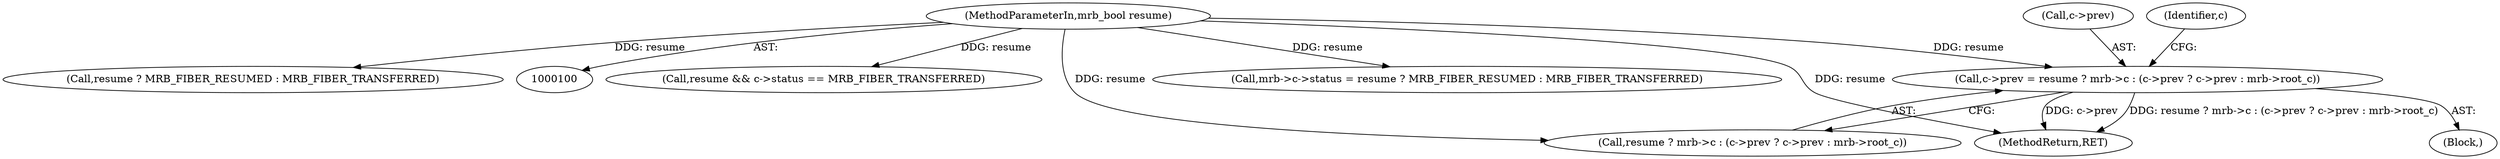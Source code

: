 digraph "0_mruby_778500563a9f7ceba996937dc886bd8cde29b42b@pointer" {
"1000175" [label="(Call,c->prev = resume ? mrb->c : (c->prev ? c->prev : mrb->root_c))"];
"1000105" [label="(MethodParameterIn,mrb_bool resume)"];
"1000197" [label="(Identifier,c)"];
"1000125" [label="(Call,resume && c->status == MRB_FIBER_TRANSFERRED)"];
"1000176" [label="(Call,c->prev)"];
"1000316" [label="(MethodReturn,RET)"];
"1000165" [label="(Call,mrb->c->status = resume ? MRB_FIBER_RESUMED : MRB_FIBER_TRANSFERRED)"];
"1000179" [label="(Call,resume ? mrb->c : (c->prev ? c->prev : mrb->root_c))"];
"1000105" [label="(MethodParameterIn,mrb_bool resume)"];
"1000171" [label="(Call,resume ? MRB_FIBER_RESUMED : MRB_FIBER_TRANSFERRED)"];
"1000175" [label="(Call,c->prev = resume ? mrb->c : (c->prev ? c->prev : mrb->root_c))"];
"1000107" [label="(Block,)"];
"1000175" -> "1000107"  [label="AST: "];
"1000175" -> "1000179"  [label="CFG: "];
"1000176" -> "1000175"  [label="AST: "];
"1000179" -> "1000175"  [label="AST: "];
"1000197" -> "1000175"  [label="CFG: "];
"1000175" -> "1000316"  [label="DDG: resume ? mrb->c : (c->prev ? c->prev : mrb->root_c)"];
"1000175" -> "1000316"  [label="DDG: c->prev"];
"1000105" -> "1000175"  [label="DDG: resume"];
"1000105" -> "1000100"  [label="AST: "];
"1000105" -> "1000316"  [label="DDG: resume"];
"1000105" -> "1000125"  [label="DDG: resume"];
"1000105" -> "1000165"  [label="DDG: resume"];
"1000105" -> "1000171"  [label="DDG: resume"];
"1000105" -> "1000179"  [label="DDG: resume"];
}
